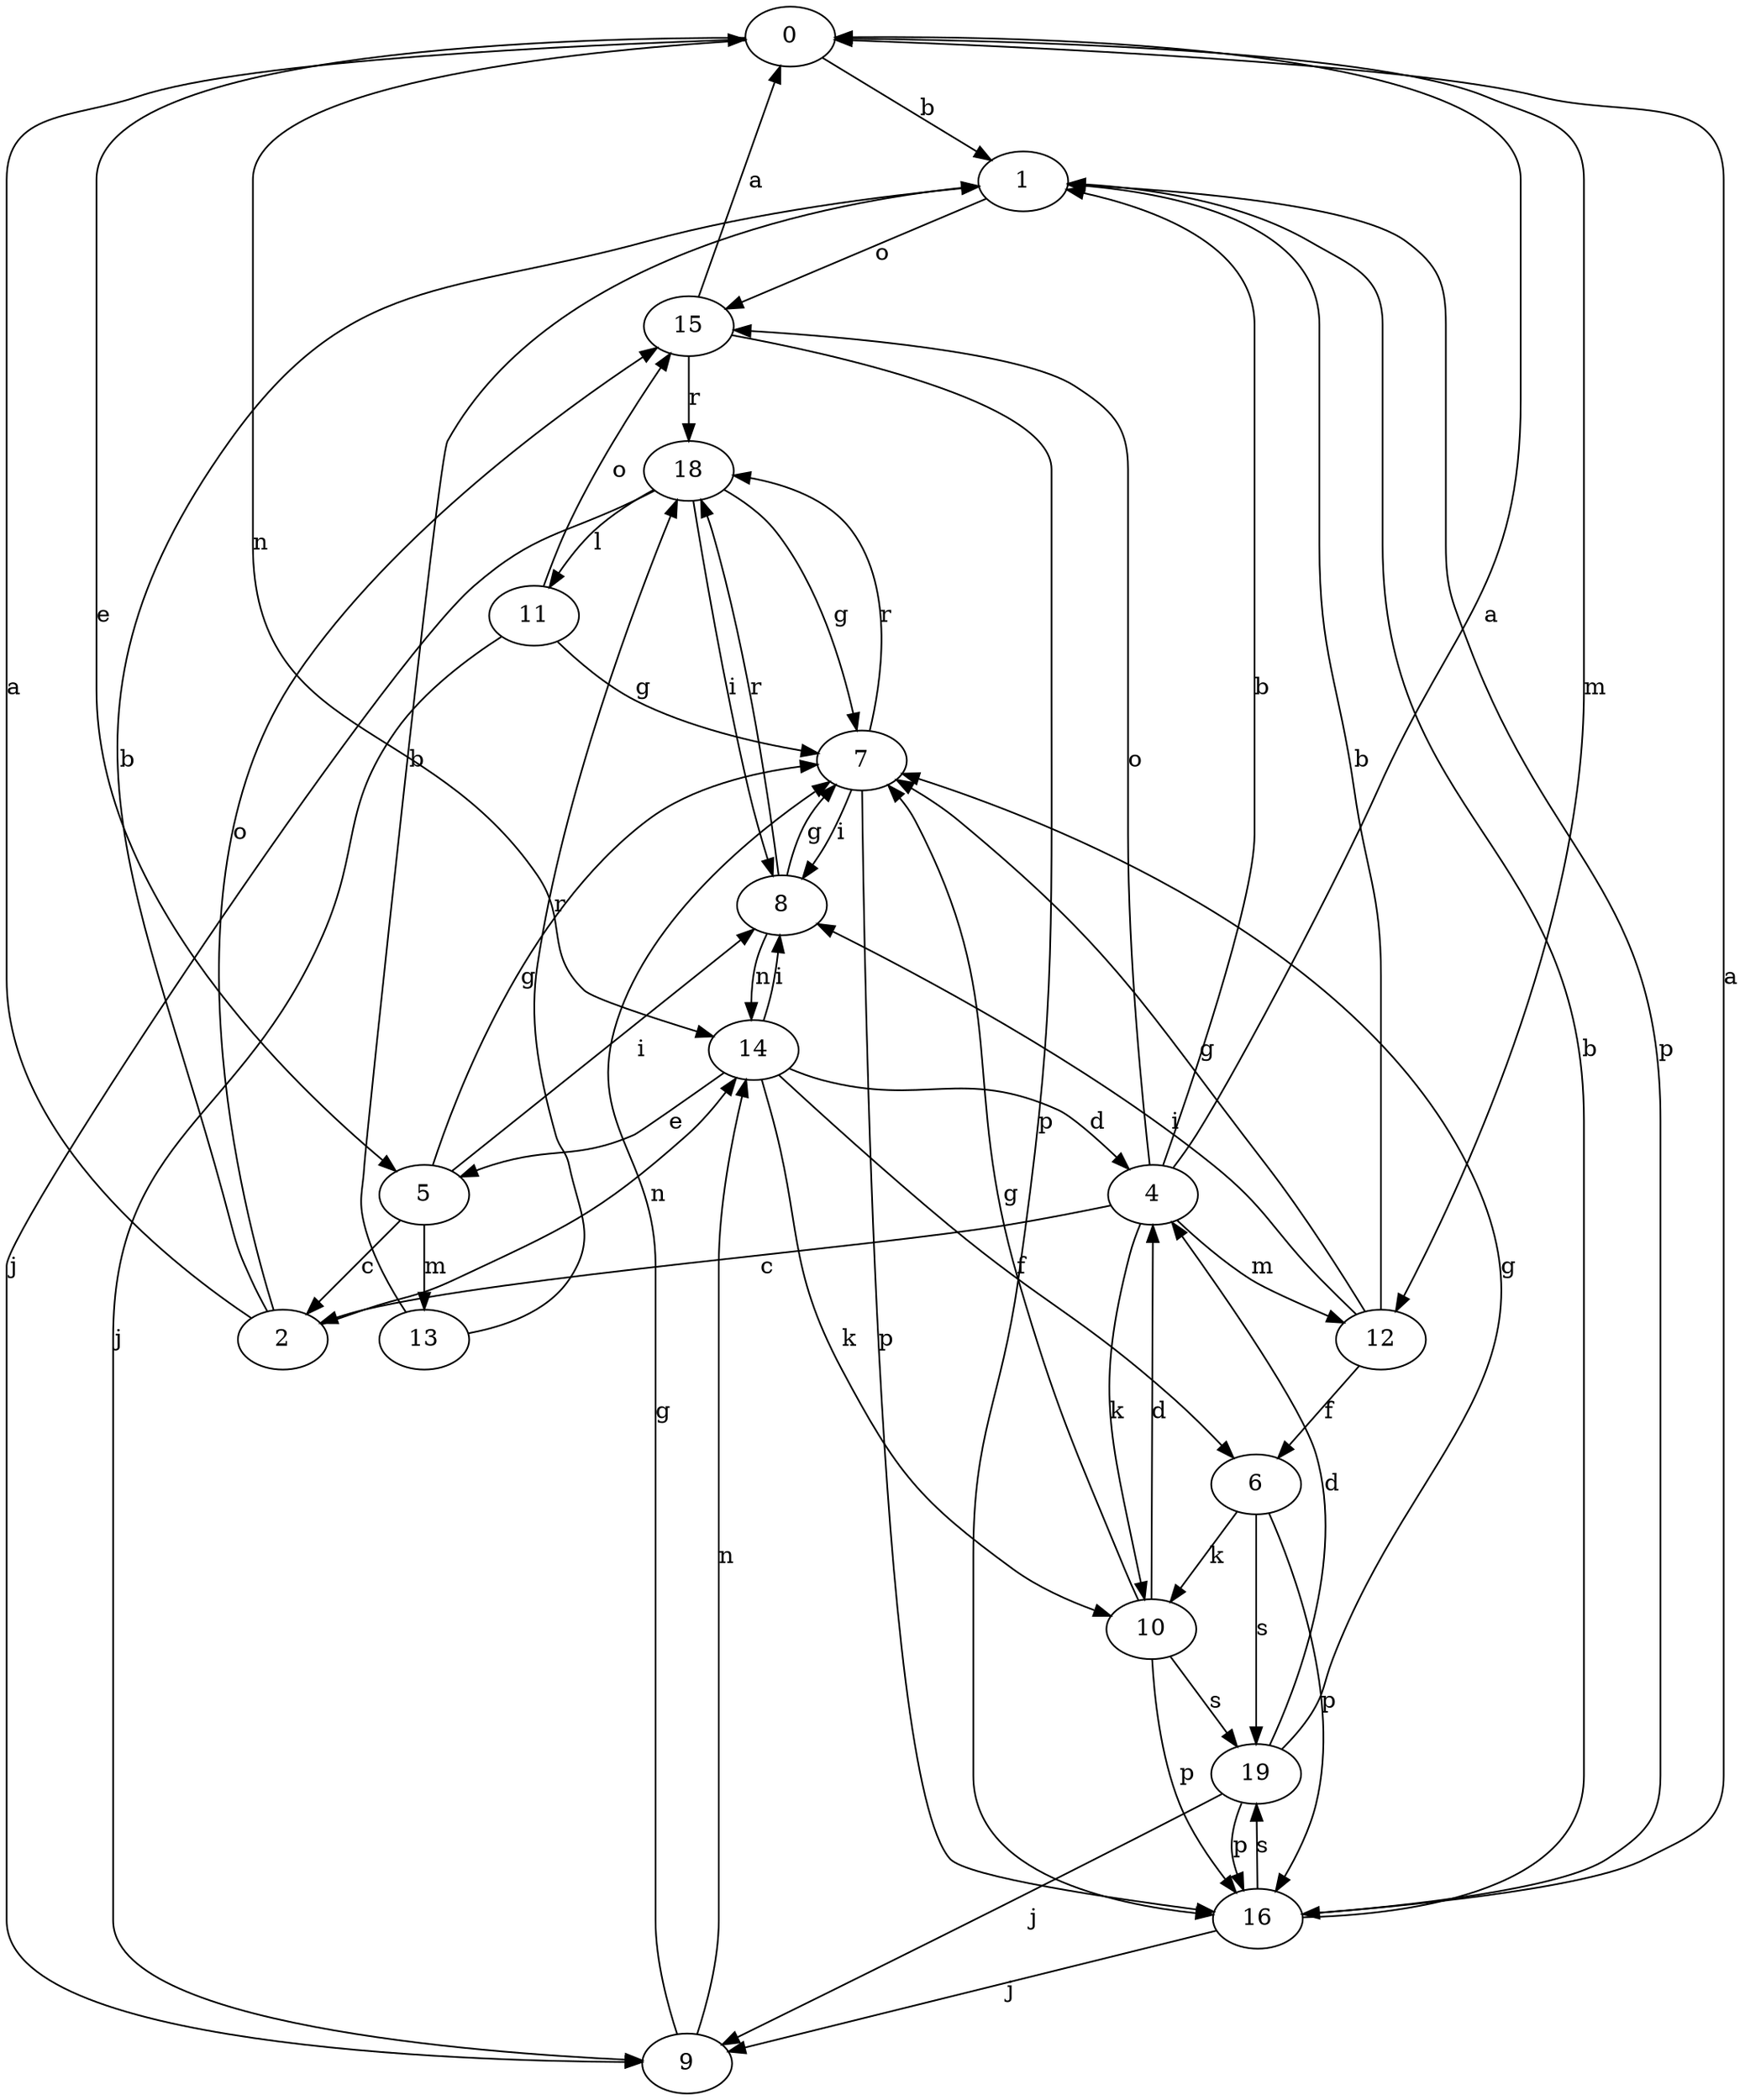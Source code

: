 strict digraph  {
0;
1;
2;
4;
5;
6;
7;
8;
9;
10;
11;
12;
13;
14;
15;
16;
18;
19;
0 -> 1  [label=b];
0 -> 5  [label=e];
0 -> 12  [label=m];
0 -> 14  [label=n];
1 -> 15  [label=o];
1 -> 16  [label=p];
2 -> 0  [label=a];
2 -> 1  [label=b];
2 -> 14  [label=n];
2 -> 15  [label=o];
4 -> 0  [label=a];
4 -> 1  [label=b];
4 -> 2  [label=c];
4 -> 10  [label=k];
4 -> 12  [label=m];
4 -> 15  [label=o];
5 -> 2  [label=c];
5 -> 7  [label=g];
5 -> 8  [label=i];
5 -> 13  [label=m];
6 -> 10  [label=k];
6 -> 16  [label=p];
6 -> 19  [label=s];
7 -> 8  [label=i];
7 -> 16  [label=p];
7 -> 18  [label=r];
8 -> 7  [label=g];
8 -> 14  [label=n];
8 -> 18  [label=r];
9 -> 7  [label=g];
9 -> 14  [label=n];
10 -> 4  [label=d];
10 -> 7  [label=g];
10 -> 16  [label=p];
10 -> 19  [label=s];
11 -> 7  [label=g];
11 -> 9  [label=j];
11 -> 15  [label=o];
12 -> 1  [label=b];
12 -> 6  [label=f];
12 -> 7  [label=g];
12 -> 8  [label=i];
13 -> 1  [label=b];
13 -> 18  [label=r];
14 -> 4  [label=d];
14 -> 5  [label=e];
14 -> 6  [label=f];
14 -> 8  [label=i];
14 -> 10  [label=k];
15 -> 0  [label=a];
15 -> 16  [label=p];
15 -> 18  [label=r];
16 -> 0  [label=a];
16 -> 1  [label=b];
16 -> 9  [label=j];
16 -> 19  [label=s];
18 -> 7  [label=g];
18 -> 8  [label=i];
18 -> 9  [label=j];
18 -> 11  [label=l];
19 -> 4  [label=d];
19 -> 7  [label=g];
19 -> 9  [label=j];
19 -> 16  [label=p];
}

